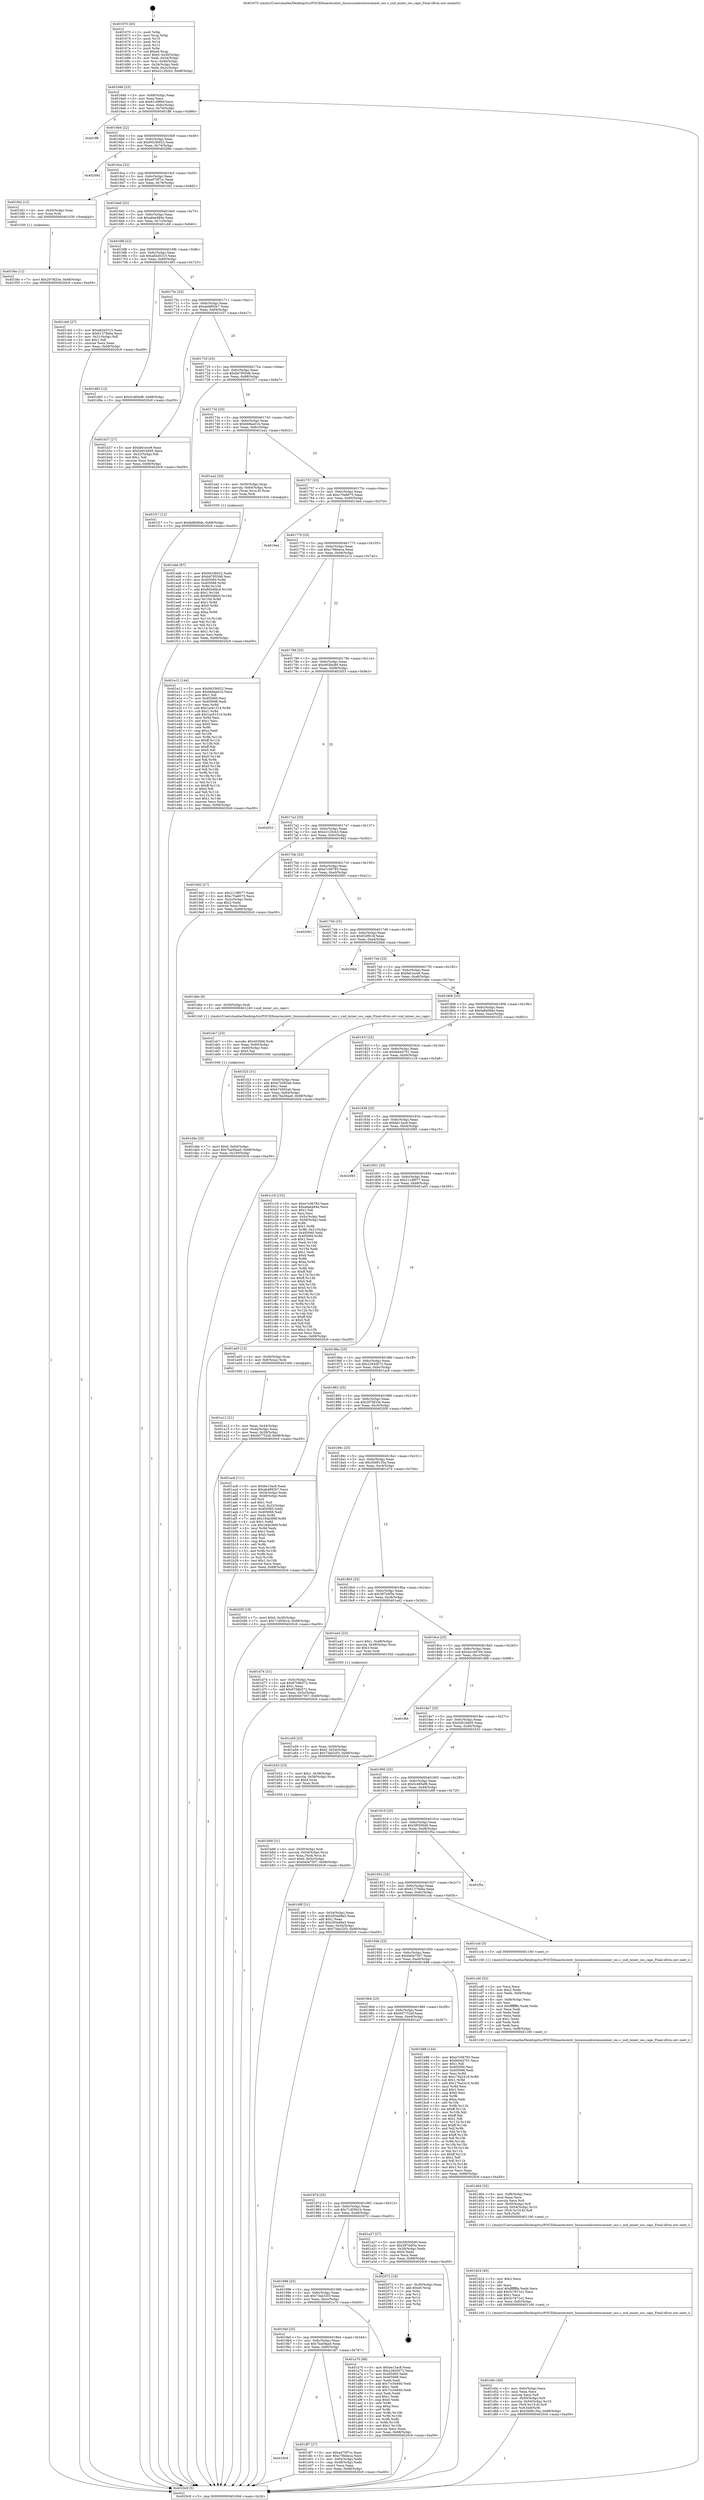 digraph "0x401670" {
  label = "0x401670 (/mnt/c/Users/mathe/Desktop/tcc/POCII/binaries/extr_linuxsoundcoreossmixer_oss.c_snd_mixer_oss_caps_Final-ollvm.out::main(0))"
  labelloc = "t"
  node[shape=record]

  Entry [label="",width=0.3,height=0.3,shape=circle,fillcolor=black,style=filled]
  "0x40169d" [label="{
     0x40169d [23]\l
     | [instrs]\l
     &nbsp;&nbsp;0x40169d \<+3\>: mov -0x68(%rbp),%eax\l
     &nbsp;&nbsp;0x4016a0 \<+2\>: mov %eax,%ecx\l
     &nbsp;&nbsp;0x4016a2 \<+6\>: sub $0x81c0f6bf,%ecx\l
     &nbsp;&nbsp;0x4016a8 \<+3\>: mov %eax,-0x6c(%rbp)\l
     &nbsp;&nbsp;0x4016ab \<+3\>: mov %ecx,-0x70(%rbp)\l
     &nbsp;&nbsp;0x4016ae \<+6\>: je 0000000000401ff6 \<main+0x986\>\l
  }"]
  "0x401ff6" [label="{
     0x401ff6\l
  }", style=dashed]
  "0x4016b4" [label="{
     0x4016b4 [22]\l
     | [instrs]\l
     &nbsp;&nbsp;0x4016b4 \<+5\>: jmp 00000000004016b9 \<main+0x49\>\l
     &nbsp;&nbsp;0x4016b9 \<+3\>: mov -0x6c(%rbp),%eax\l
     &nbsp;&nbsp;0x4016bc \<+5\>: sub $0x9433b022,%eax\l
     &nbsp;&nbsp;0x4016c1 \<+3\>: mov %eax,-0x74(%rbp)\l
     &nbsp;&nbsp;0x4016c4 \<+6\>: je 000000000040209d \<main+0xa2d\>\l
  }"]
  Exit [label="",width=0.3,height=0.3,shape=circle,fillcolor=black,style=filled,peripheries=2]
  "0x40209d" [label="{
     0x40209d\l
  }", style=dashed]
  "0x4016ca" [label="{
     0x4016ca [22]\l
     | [instrs]\l
     &nbsp;&nbsp;0x4016ca \<+5\>: jmp 00000000004016cf \<main+0x5f\>\l
     &nbsp;&nbsp;0x4016cf \<+3\>: mov -0x6c(%rbp),%eax\l
     &nbsp;&nbsp;0x4016d2 \<+5\>: sub $0xa470f7cc,%eax\l
     &nbsp;&nbsp;0x4016d7 \<+3\>: mov %eax,-0x78(%rbp)\l
     &nbsp;&nbsp;0x4016da \<+6\>: je 0000000000401f42 \<main+0x8d2\>\l
  }"]
  "0x401f4e" [label="{
     0x401f4e [12]\l
     | [instrs]\l
     &nbsp;&nbsp;0x401f4e \<+7\>: movl $0x297fd33e,-0x68(%rbp)\l
     &nbsp;&nbsp;0x401f55 \<+5\>: jmp 00000000004020c9 \<main+0xa59\>\l
  }"]
  "0x401f42" [label="{
     0x401f42 [12]\l
     | [instrs]\l
     &nbsp;&nbsp;0x401f42 \<+4\>: mov -0x50(%rbp),%rax\l
     &nbsp;&nbsp;0x401f46 \<+3\>: mov %rax,%rdi\l
     &nbsp;&nbsp;0x401f49 \<+5\>: call 0000000000401030 \<free@plt\>\l
     | [calls]\l
     &nbsp;&nbsp;0x401030 \{1\} (unknown)\l
  }"]
  "0x4016e0" [label="{
     0x4016e0 [22]\l
     | [instrs]\l
     &nbsp;&nbsp;0x4016e0 \<+5\>: jmp 00000000004016e5 \<main+0x75\>\l
     &nbsp;&nbsp;0x4016e5 \<+3\>: mov -0x6c(%rbp),%eax\l
     &nbsp;&nbsp;0x4016e8 \<+5\>: sub $0xa6ae484e,%eax\l
     &nbsp;&nbsp;0x4016ed \<+3\>: mov %eax,-0x7c(%rbp)\l
     &nbsp;&nbsp;0x4016f0 \<+6\>: je 0000000000401cb0 \<main+0x640\>\l
  }"]
  "0x401eb6" [label="{
     0x401eb6 [97]\l
     | [instrs]\l
     &nbsp;&nbsp;0x401eb6 \<+5\>: mov $0x9433b022,%edx\l
     &nbsp;&nbsp;0x401ebb \<+5\>: mov $0xbb7855d6,%esi\l
     &nbsp;&nbsp;0x401ec0 \<+8\>: mov 0x405060,%r8d\l
     &nbsp;&nbsp;0x401ec8 \<+8\>: mov 0x405068,%r9d\l
     &nbsp;&nbsp;0x401ed0 \<+3\>: mov %r8d,%r10d\l
     &nbsp;&nbsp;0x401ed3 \<+7\>: add $0x8004fdcd,%r10d\l
     &nbsp;&nbsp;0x401eda \<+4\>: sub $0x1,%r10d\l
     &nbsp;&nbsp;0x401ede \<+7\>: sub $0x8004fdcd,%r10d\l
     &nbsp;&nbsp;0x401ee5 \<+4\>: imul %r10d,%r8d\l
     &nbsp;&nbsp;0x401ee9 \<+4\>: and $0x1,%r8d\l
     &nbsp;&nbsp;0x401eed \<+4\>: cmp $0x0,%r8d\l
     &nbsp;&nbsp;0x401ef1 \<+4\>: sete %r11b\l
     &nbsp;&nbsp;0x401ef5 \<+4\>: cmp $0xa,%r9d\l
     &nbsp;&nbsp;0x401ef9 \<+3\>: setl %bl\l
     &nbsp;&nbsp;0x401efc \<+3\>: mov %r11b,%r14b\l
     &nbsp;&nbsp;0x401eff \<+3\>: and %bl,%r14b\l
     &nbsp;&nbsp;0x401f02 \<+3\>: xor %bl,%r11b\l
     &nbsp;&nbsp;0x401f05 \<+3\>: or %r11b,%r14b\l
     &nbsp;&nbsp;0x401f08 \<+4\>: test $0x1,%r14b\l
     &nbsp;&nbsp;0x401f0c \<+3\>: cmovne %esi,%edx\l
     &nbsp;&nbsp;0x401f0f \<+3\>: mov %edx,-0x68(%rbp)\l
     &nbsp;&nbsp;0x401f12 \<+5\>: jmp 00000000004020c9 \<main+0xa59\>\l
  }"]
  "0x401cb0" [label="{
     0x401cb0 [27]\l
     | [instrs]\l
     &nbsp;&nbsp;0x401cb0 \<+5\>: mov $0xa82e5315,%eax\l
     &nbsp;&nbsp;0x401cb5 \<+5\>: mov $0x61379a6a,%ecx\l
     &nbsp;&nbsp;0x401cba \<+3\>: mov -0x21(%rbp),%dl\l
     &nbsp;&nbsp;0x401cbd \<+3\>: test $0x1,%dl\l
     &nbsp;&nbsp;0x401cc0 \<+3\>: cmovne %ecx,%eax\l
     &nbsp;&nbsp;0x401cc3 \<+3\>: mov %eax,-0x68(%rbp)\l
     &nbsp;&nbsp;0x401cc6 \<+5\>: jmp 00000000004020c9 \<main+0xa59\>\l
  }"]
  "0x4016f6" [label="{
     0x4016f6 [22]\l
     | [instrs]\l
     &nbsp;&nbsp;0x4016f6 \<+5\>: jmp 00000000004016fb \<main+0x8b\>\l
     &nbsp;&nbsp;0x4016fb \<+3\>: mov -0x6c(%rbp),%eax\l
     &nbsp;&nbsp;0x4016fe \<+5\>: sub $0xa82e5315,%eax\l
     &nbsp;&nbsp;0x401703 \<+3\>: mov %eax,-0x80(%rbp)\l
     &nbsp;&nbsp;0x401706 \<+6\>: je 0000000000401d93 \<main+0x723\>\l
  }"]
  "0x4019c8" [label="{
     0x4019c8\l
  }", style=dashed]
  "0x401d93" [label="{
     0x401d93 [12]\l
     | [instrs]\l
     &nbsp;&nbsp;0x401d93 \<+7\>: movl $0x5c485ef8,-0x68(%rbp)\l
     &nbsp;&nbsp;0x401d9a \<+5\>: jmp 00000000004020c9 \<main+0xa59\>\l
  }"]
  "0x40170c" [label="{
     0x40170c [25]\l
     | [instrs]\l
     &nbsp;&nbsp;0x40170c \<+5\>: jmp 0000000000401711 \<main+0xa1\>\l
     &nbsp;&nbsp;0x401711 \<+3\>: mov -0x6c(%rbp),%eax\l
     &nbsp;&nbsp;0x401714 \<+5\>: sub $0xab4892b7,%eax\l
     &nbsp;&nbsp;0x401719 \<+6\>: mov %eax,-0x84(%rbp)\l
     &nbsp;&nbsp;0x40171f \<+6\>: je 0000000000401b37 \<main+0x4c7\>\l
  }"]
  "0x401df7" [label="{
     0x401df7 [27]\l
     | [instrs]\l
     &nbsp;&nbsp;0x401df7 \<+5\>: mov $0xa470f7cc,%eax\l
     &nbsp;&nbsp;0x401dfc \<+5\>: mov $0xc78bbeca,%ecx\l
     &nbsp;&nbsp;0x401e01 \<+3\>: mov -0x64(%rbp),%edx\l
     &nbsp;&nbsp;0x401e04 \<+3\>: cmp -0x48(%rbp),%edx\l
     &nbsp;&nbsp;0x401e07 \<+3\>: cmovl %ecx,%eax\l
     &nbsp;&nbsp;0x401e0a \<+3\>: mov %eax,-0x68(%rbp)\l
     &nbsp;&nbsp;0x401e0d \<+5\>: jmp 00000000004020c9 \<main+0xa59\>\l
  }"]
  "0x401b37" [label="{
     0x401b37 [27]\l
     | [instrs]\l
     &nbsp;&nbsp;0x401b37 \<+5\>: mov $0xfa61ece9,%eax\l
     &nbsp;&nbsp;0x401b3c \<+5\>: mov $0x5491bb95,%ecx\l
     &nbsp;&nbsp;0x401b41 \<+3\>: mov -0x22(%rbp),%dl\l
     &nbsp;&nbsp;0x401b44 \<+3\>: test $0x1,%dl\l
     &nbsp;&nbsp;0x401b47 \<+3\>: cmovne %ecx,%eax\l
     &nbsp;&nbsp;0x401b4a \<+3\>: mov %eax,-0x68(%rbp)\l
     &nbsp;&nbsp;0x401b4d \<+5\>: jmp 00000000004020c9 \<main+0xa59\>\l
  }"]
  "0x401725" [label="{
     0x401725 [25]\l
     | [instrs]\l
     &nbsp;&nbsp;0x401725 \<+5\>: jmp 000000000040172a \<main+0xba\>\l
     &nbsp;&nbsp;0x40172a \<+3\>: mov -0x6c(%rbp),%eax\l
     &nbsp;&nbsp;0x40172d \<+5\>: sub $0xbb7855d6,%eax\l
     &nbsp;&nbsp;0x401732 \<+6\>: mov %eax,-0x88(%rbp)\l
     &nbsp;&nbsp;0x401738 \<+6\>: je 0000000000401f17 \<main+0x8a7\>\l
  }"]
  "0x401dde" [label="{
     0x401dde [25]\l
     | [instrs]\l
     &nbsp;&nbsp;0x401dde \<+7\>: movl $0x0,-0x64(%rbp)\l
     &nbsp;&nbsp;0x401de5 \<+7\>: movl $0x7ba58aa0,-0x68(%rbp)\l
     &nbsp;&nbsp;0x401dec \<+6\>: mov %eax,-0x100(%rbp)\l
     &nbsp;&nbsp;0x401df2 \<+5\>: jmp 00000000004020c9 \<main+0xa59\>\l
  }"]
  "0x401f17" [label="{
     0x401f17 [12]\l
     | [instrs]\l
     &nbsp;&nbsp;0x401f17 \<+7\>: movl $0xfa8b08de,-0x68(%rbp)\l
     &nbsp;&nbsp;0x401f1e \<+5\>: jmp 00000000004020c9 \<main+0xa59\>\l
  }"]
  "0x40173e" [label="{
     0x40173e [25]\l
     | [instrs]\l
     &nbsp;&nbsp;0x40173e \<+5\>: jmp 0000000000401743 \<main+0xd3\>\l
     &nbsp;&nbsp;0x401743 \<+3\>: mov -0x6c(%rbp),%eax\l
     &nbsp;&nbsp;0x401746 \<+5\>: sub $0xbb8aa01b,%eax\l
     &nbsp;&nbsp;0x40174b \<+6\>: mov %eax,-0x8c(%rbp)\l
     &nbsp;&nbsp;0x401751 \<+6\>: je 0000000000401ea2 \<main+0x832\>\l
  }"]
  "0x401dc7" [label="{
     0x401dc7 [23]\l
     | [instrs]\l
     &nbsp;&nbsp;0x401dc7 \<+10\>: movabs $0x4030b6,%rdi\l
     &nbsp;&nbsp;0x401dd1 \<+3\>: mov %eax,-0x60(%rbp)\l
     &nbsp;&nbsp;0x401dd4 \<+3\>: mov -0x60(%rbp),%esi\l
     &nbsp;&nbsp;0x401dd7 \<+2\>: mov $0x0,%al\l
     &nbsp;&nbsp;0x401dd9 \<+5\>: call 0000000000401040 \<printf@plt\>\l
     | [calls]\l
     &nbsp;&nbsp;0x401040 \{1\} (unknown)\l
  }"]
  "0x401ea2" [label="{
     0x401ea2 [20]\l
     | [instrs]\l
     &nbsp;&nbsp;0x401ea2 \<+4\>: mov -0x50(%rbp),%rax\l
     &nbsp;&nbsp;0x401ea6 \<+4\>: movslq -0x64(%rbp),%rcx\l
     &nbsp;&nbsp;0x401eaa \<+4\>: mov (%rax,%rcx,8),%rax\l
     &nbsp;&nbsp;0x401eae \<+3\>: mov %rax,%rdi\l
     &nbsp;&nbsp;0x401eb1 \<+5\>: call 0000000000401030 \<free@plt\>\l
     | [calls]\l
     &nbsp;&nbsp;0x401030 \{1\} (unknown)\l
  }"]
  "0x401757" [label="{
     0x401757 [25]\l
     | [instrs]\l
     &nbsp;&nbsp;0x401757 \<+5\>: jmp 000000000040175c \<main+0xec\>\l
     &nbsp;&nbsp;0x40175c \<+3\>: mov -0x6c(%rbp),%eax\l
     &nbsp;&nbsp;0x40175f \<+5\>: sub $0xc70a8075,%eax\l
     &nbsp;&nbsp;0x401764 \<+6\>: mov %eax,-0x90(%rbp)\l
     &nbsp;&nbsp;0x40176a \<+6\>: je 00000000004019ed \<main+0x37d\>\l
  }"]
  "0x401d4c" [label="{
     0x401d4c [40]\l
     | [instrs]\l
     &nbsp;&nbsp;0x401d4c \<+6\>: mov -0xfc(%rbp),%ecx\l
     &nbsp;&nbsp;0x401d52 \<+3\>: imul %eax,%ecx\l
     &nbsp;&nbsp;0x401d55 \<+3\>: movslq %ecx,%r8\l
     &nbsp;&nbsp;0x401d58 \<+4\>: mov -0x50(%rbp),%r9\l
     &nbsp;&nbsp;0x401d5c \<+4\>: movslq -0x54(%rbp),%r10\l
     &nbsp;&nbsp;0x401d60 \<+4\>: mov (%r9,%r10,8),%r9\l
     &nbsp;&nbsp;0x401d64 \<+4\>: mov %r8,0x8(%r9)\l
     &nbsp;&nbsp;0x401d68 \<+7\>: movl $0x30d9135a,-0x68(%rbp)\l
     &nbsp;&nbsp;0x401d6f \<+5\>: jmp 00000000004020c9 \<main+0xa59\>\l
  }"]
  "0x4019ed" [label="{
     0x4019ed\l
  }", style=dashed]
  "0x401770" [label="{
     0x401770 [25]\l
     | [instrs]\l
     &nbsp;&nbsp;0x401770 \<+5\>: jmp 0000000000401775 \<main+0x105\>\l
     &nbsp;&nbsp;0x401775 \<+3\>: mov -0x6c(%rbp),%eax\l
     &nbsp;&nbsp;0x401778 \<+5\>: sub $0xc78bbeca,%eax\l
     &nbsp;&nbsp;0x40177d \<+6\>: mov %eax,-0x94(%rbp)\l
     &nbsp;&nbsp;0x401783 \<+6\>: je 0000000000401e12 \<main+0x7a2\>\l
  }"]
  "0x401d24" [label="{
     0x401d24 [40]\l
     | [instrs]\l
     &nbsp;&nbsp;0x401d24 \<+5\>: mov $0x2,%ecx\l
     &nbsp;&nbsp;0x401d29 \<+1\>: cltd\l
     &nbsp;&nbsp;0x401d2a \<+2\>: idiv %ecx\l
     &nbsp;&nbsp;0x401d2c \<+6\>: imul $0xfffffffe,%edx,%ecx\l
     &nbsp;&nbsp;0x401d32 \<+6\>: add $0x5c7671e1,%ecx\l
     &nbsp;&nbsp;0x401d38 \<+3\>: add $0x1,%ecx\l
     &nbsp;&nbsp;0x401d3b \<+6\>: sub $0x5c7671e1,%ecx\l
     &nbsp;&nbsp;0x401d41 \<+6\>: mov %ecx,-0xfc(%rbp)\l
     &nbsp;&nbsp;0x401d47 \<+5\>: call 0000000000401160 \<next_i\>\l
     | [calls]\l
     &nbsp;&nbsp;0x401160 \{1\} (/mnt/c/Users/mathe/Desktop/tcc/POCII/binaries/extr_linuxsoundcoreossmixer_oss.c_snd_mixer_oss_caps_Final-ollvm.out::next_i)\l
  }"]
  "0x401e12" [label="{
     0x401e12 [144]\l
     | [instrs]\l
     &nbsp;&nbsp;0x401e12 \<+5\>: mov $0x9433b022,%eax\l
     &nbsp;&nbsp;0x401e17 \<+5\>: mov $0xbb8aa01b,%ecx\l
     &nbsp;&nbsp;0x401e1c \<+2\>: mov $0x1,%dl\l
     &nbsp;&nbsp;0x401e1e \<+7\>: mov 0x405060,%esi\l
     &nbsp;&nbsp;0x401e25 \<+7\>: mov 0x405068,%edi\l
     &nbsp;&nbsp;0x401e2c \<+3\>: mov %esi,%r8d\l
     &nbsp;&nbsp;0x401e2f \<+7\>: sub $0x1ac61314,%r8d\l
     &nbsp;&nbsp;0x401e36 \<+4\>: sub $0x1,%r8d\l
     &nbsp;&nbsp;0x401e3a \<+7\>: add $0x1ac61314,%r8d\l
     &nbsp;&nbsp;0x401e41 \<+4\>: imul %r8d,%esi\l
     &nbsp;&nbsp;0x401e45 \<+3\>: and $0x1,%esi\l
     &nbsp;&nbsp;0x401e48 \<+3\>: cmp $0x0,%esi\l
     &nbsp;&nbsp;0x401e4b \<+4\>: sete %r9b\l
     &nbsp;&nbsp;0x401e4f \<+3\>: cmp $0xa,%edi\l
     &nbsp;&nbsp;0x401e52 \<+4\>: setl %r10b\l
     &nbsp;&nbsp;0x401e56 \<+3\>: mov %r9b,%r11b\l
     &nbsp;&nbsp;0x401e59 \<+4\>: xor $0xff,%r11b\l
     &nbsp;&nbsp;0x401e5d \<+3\>: mov %r10b,%bl\l
     &nbsp;&nbsp;0x401e60 \<+3\>: xor $0xff,%bl\l
     &nbsp;&nbsp;0x401e63 \<+3\>: xor $0x0,%dl\l
     &nbsp;&nbsp;0x401e66 \<+3\>: mov %r11b,%r14b\l
     &nbsp;&nbsp;0x401e69 \<+4\>: and $0x0,%r14b\l
     &nbsp;&nbsp;0x401e6d \<+3\>: and %dl,%r9b\l
     &nbsp;&nbsp;0x401e70 \<+3\>: mov %bl,%r15b\l
     &nbsp;&nbsp;0x401e73 \<+4\>: and $0x0,%r15b\l
     &nbsp;&nbsp;0x401e77 \<+3\>: and %dl,%r10b\l
     &nbsp;&nbsp;0x401e7a \<+3\>: or %r9b,%r14b\l
     &nbsp;&nbsp;0x401e7d \<+3\>: or %r10b,%r15b\l
     &nbsp;&nbsp;0x401e80 \<+3\>: xor %r15b,%r14b\l
     &nbsp;&nbsp;0x401e83 \<+3\>: or %bl,%r11b\l
     &nbsp;&nbsp;0x401e86 \<+4\>: xor $0xff,%r11b\l
     &nbsp;&nbsp;0x401e8a \<+3\>: or $0x0,%dl\l
     &nbsp;&nbsp;0x401e8d \<+3\>: and %dl,%r11b\l
     &nbsp;&nbsp;0x401e90 \<+3\>: or %r11b,%r14b\l
     &nbsp;&nbsp;0x401e93 \<+4\>: test $0x1,%r14b\l
     &nbsp;&nbsp;0x401e97 \<+3\>: cmovne %ecx,%eax\l
     &nbsp;&nbsp;0x401e9a \<+3\>: mov %eax,-0x68(%rbp)\l
     &nbsp;&nbsp;0x401e9d \<+5\>: jmp 00000000004020c9 \<main+0xa59\>\l
  }"]
  "0x401789" [label="{
     0x401789 [25]\l
     | [instrs]\l
     &nbsp;&nbsp;0x401789 \<+5\>: jmp 000000000040178e \<main+0x11e\>\l
     &nbsp;&nbsp;0x40178e \<+3\>: mov -0x6c(%rbp),%eax\l
     &nbsp;&nbsp;0x401791 \<+5\>: sub $0xd93fac80,%eax\l
     &nbsp;&nbsp;0x401796 \<+6\>: mov %eax,-0x98(%rbp)\l
     &nbsp;&nbsp;0x40179c \<+6\>: je 0000000000402053 \<main+0x9e3\>\l
  }"]
  "0x401d04" [label="{
     0x401d04 [32]\l
     | [instrs]\l
     &nbsp;&nbsp;0x401d04 \<+6\>: mov -0xf8(%rbp),%ecx\l
     &nbsp;&nbsp;0x401d0a \<+3\>: imul %eax,%ecx\l
     &nbsp;&nbsp;0x401d0d \<+3\>: movslq %ecx,%r8\l
     &nbsp;&nbsp;0x401d10 \<+4\>: mov -0x50(%rbp),%r9\l
     &nbsp;&nbsp;0x401d14 \<+4\>: movslq -0x54(%rbp),%r10\l
     &nbsp;&nbsp;0x401d18 \<+4\>: mov (%r9,%r10,8),%r9\l
     &nbsp;&nbsp;0x401d1c \<+3\>: mov %r8,(%r9)\l
     &nbsp;&nbsp;0x401d1f \<+5\>: call 0000000000401160 \<next_i\>\l
     | [calls]\l
     &nbsp;&nbsp;0x401160 \{1\} (/mnt/c/Users/mathe/Desktop/tcc/POCII/binaries/extr_linuxsoundcoreossmixer_oss.c_snd_mixer_oss_caps_Final-ollvm.out::next_i)\l
  }"]
  "0x402053" [label="{
     0x402053\l
  }", style=dashed]
  "0x4017a2" [label="{
     0x4017a2 [25]\l
     | [instrs]\l
     &nbsp;&nbsp;0x4017a2 \<+5\>: jmp 00000000004017a7 \<main+0x137\>\l
     &nbsp;&nbsp;0x4017a7 \<+3\>: mov -0x6c(%rbp),%eax\l
     &nbsp;&nbsp;0x4017aa \<+5\>: sub $0xe2120cb3,%eax\l
     &nbsp;&nbsp;0x4017af \<+6\>: mov %eax,-0x9c(%rbp)\l
     &nbsp;&nbsp;0x4017b5 \<+6\>: je 00000000004019d2 \<main+0x362\>\l
  }"]
  "0x401cd0" [label="{
     0x401cd0 [52]\l
     | [instrs]\l
     &nbsp;&nbsp;0x401cd0 \<+2\>: xor %ecx,%ecx\l
     &nbsp;&nbsp;0x401cd2 \<+5\>: mov $0x2,%edx\l
     &nbsp;&nbsp;0x401cd7 \<+6\>: mov %edx,-0xf4(%rbp)\l
     &nbsp;&nbsp;0x401cdd \<+1\>: cltd\l
     &nbsp;&nbsp;0x401cde \<+6\>: mov -0xf4(%rbp),%esi\l
     &nbsp;&nbsp;0x401ce4 \<+2\>: idiv %esi\l
     &nbsp;&nbsp;0x401ce6 \<+6\>: imul $0xfffffffe,%edx,%edx\l
     &nbsp;&nbsp;0x401cec \<+2\>: mov %ecx,%edi\l
     &nbsp;&nbsp;0x401cee \<+2\>: sub %edx,%edi\l
     &nbsp;&nbsp;0x401cf0 \<+2\>: mov %ecx,%edx\l
     &nbsp;&nbsp;0x401cf2 \<+3\>: sub $0x1,%edx\l
     &nbsp;&nbsp;0x401cf5 \<+2\>: add %edx,%edi\l
     &nbsp;&nbsp;0x401cf7 \<+2\>: sub %edi,%ecx\l
     &nbsp;&nbsp;0x401cf9 \<+6\>: mov %ecx,-0xf8(%rbp)\l
     &nbsp;&nbsp;0x401cff \<+5\>: call 0000000000401160 \<next_i\>\l
     | [calls]\l
     &nbsp;&nbsp;0x401160 \{1\} (/mnt/c/Users/mathe/Desktop/tcc/POCII/binaries/extr_linuxsoundcoreossmixer_oss.c_snd_mixer_oss_caps_Final-ollvm.out::next_i)\l
  }"]
  "0x4019d2" [label="{
     0x4019d2 [27]\l
     | [instrs]\l
     &nbsp;&nbsp;0x4019d2 \<+5\>: mov $0x2118f077,%eax\l
     &nbsp;&nbsp;0x4019d7 \<+5\>: mov $0xc70a8075,%ecx\l
     &nbsp;&nbsp;0x4019dc \<+3\>: mov -0x2c(%rbp),%edx\l
     &nbsp;&nbsp;0x4019df \<+3\>: cmp $0x2,%edx\l
     &nbsp;&nbsp;0x4019e2 \<+3\>: cmovne %ecx,%eax\l
     &nbsp;&nbsp;0x4019e5 \<+3\>: mov %eax,-0x68(%rbp)\l
     &nbsp;&nbsp;0x4019e8 \<+5\>: jmp 00000000004020c9 \<main+0xa59\>\l
  }"]
  "0x4017bb" [label="{
     0x4017bb [25]\l
     | [instrs]\l
     &nbsp;&nbsp;0x4017bb \<+5\>: jmp 00000000004017c0 \<main+0x150\>\l
     &nbsp;&nbsp;0x4017c0 \<+3\>: mov -0x6c(%rbp),%eax\l
     &nbsp;&nbsp;0x4017c3 \<+5\>: sub $0xe7c06783,%eax\l
     &nbsp;&nbsp;0x4017c8 \<+6\>: mov %eax,-0xa0(%rbp)\l
     &nbsp;&nbsp;0x4017ce \<+6\>: je 0000000000402091 \<main+0xa21\>\l
  }"]
  "0x4020c9" [label="{
     0x4020c9 [5]\l
     | [instrs]\l
     &nbsp;&nbsp;0x4020c9 \<+5\>: jmp 000000000040169d \<main+0x2d\>\l
  }"]
  "0x401670" [label="{
     0x401670 [45]\l
     | [instrs]\l
     &nbsp;&nbsp;0x401670 \<+1\>: push %rbp\l
     &nbsp;&nbsp;0x401671 \<+3\>: mov %rsp,%rbp\l
     &nbsp;&nbsp;0x401674 \<+2\>: push %r15\l
     &nbsp;&nbsp;0x401676 \<+2\>: push %r14\l
     &nbsp;&nbsp;0x401678 \<+2\>: push %r12\l
     &nbsp;&nbsp;0x40167a \<+1\>: push %rbx\l
     &nbsp;&nbsp;0x40167b \<+7\>: sub $0xe0,%rsp\l
     &nbsp;&nbsp;0x401682 \<+7\>: movl $0x0,-0x30(%rbp)\l
     &nbsp;&nbsp;0x401689 \<+3\>: mov %edi,-0x34(%rbp)\l
     &nbsp;&nbsp;0x40168c \<+4\>: mov %rsi,-0x40(%rbp)\l
     &nbsp;&nbsp;0x401690 \<+3\>: mov -0x34(%rbp),%edi\l
     &nbsp;&nbsp;0x401693 \<+3\>: mov %edi,-0x2c(%rbp)\l
     &nbsp;&nbsp;0x401696 \<+7\>: movl $0xe2120cb3,-0x68(%rbp)\l
  }"]
  "0x401b69" [label="{
     0x401b69 [31]\l
     | [instrs]\l
     &nbsp;&nbsp;0x401b69 \<+4\>: mov -0x50(%rbp),%rdi\l
     &nbsp;&nbsp;0x401b6d \<+4\>: movslq -0x54(%rbp),%rcx\l
     &nbsp;&nbsp;0x401b71 \<+4\>: mov %rax,(%rdi,%rcx,8)\l
     &nbsp;&nbsp;0x401b75 \<+7\>: movl $0x0,-0x5c(%rbp)\l
     &nbsp;&nbsp;0x401b7c \<+7\>: movl $0x640e7507,-0x68(%rbp)\l
     &nbsp;&nbsp;0x401b83 \<+5\>: jmp 00000000004020c9 \<main+0xa59\>\l
  }"]
  "0x402091" [label="{
     0x402091\l
  }", style=dashed]
  "0x4017d4" [label="{
     0x4017d4 [25]\l
     | [instrs]\l
     &nbsp;&nbsp;0x4017d4 \<+5\>: jmp 00000000004017d9 \<main+0x169\>\l
     &nbsp;&nbsp;0x4017d9 \<+3\>: mov -0x6c(%rbp),%eax\l
     &nbsp;&nbsp;0x4017dc \<+5\>: sub $0xf24f914f,%eax\l
     &nbsp;&nbsp;0x4017e1 \<+6\>: mov %eax,-0xa4(%rbp)\l
     &nbsp;&nbsp;0x4017e7 \<+6\>: je 00000000004020bd \<main+0xa4d\>\l
  }"]
  "0x4019af" [label="{
     0x4019af [25]\l
     | [instrs]\l
     &nbsp;&nbsp;0x4019af \<+5\>: jmp 00000000004019b4 \<main+0x344\>\l
     &nbsp;&nbsp;0x4019b4 \<+3\>: mov -0x6c(%rbp),%eax\l
     &nbsp;&nbsp;0x4019b7 \<+5\>: sub $0x7ba58aa0,%eax\l
     &nbsp;&nbsp;0x4019bc \<+6\>: mov %eax,-0xf0(%rbp)\l
     &nbsp;&nbsp;0x4019c2 \<+6\>: je 0000000000401df7 \<main+0x787\>\l
  }"]
  "0x4020bd" [label="{
     0x4020bd\l
  }", style=dashed]
  "0x4017ed" [label="{
     0x4017ed [25]\l
     | [instrs]\l
     &nbsp;&nbsp;0x4017ed \<+5\>: jmp 00000000004017f2 \<main+0x182\>\l
     &nbsp;&nbsp;0x4017f2 \<+3\>: mov -0x6c(%rbp),%eax\l
     &nbsp;&nbsp;0x4017f5 \<+5\>: sub $0xfa61ece9,%eax\l
     &nbsp;&nbsp;0x4017fa \<+6\>: mov %eax,-0xa8(%rbp)\l
     &nbsp;&nbsp;0x401800 \<+6\>: je 0000000000401dbe \<main+0x74e\>\l
  }"]
  "0x401a70" [label="{
     0x401a70 [88]\l
     | [instrs]\l
     &nbsp;&nbsp;0x401a70 \<+5\>: mov $0xbe13ac8,%eax\l
     &nbsp;&nbsp;0x401a75 \<+5\>: mov $0x22845072,%ecx\l
     &nbsp;&nbsp;0x401a7a \<+7\>: mov 0x405060,%edx\l
     &nbsp;&nbsp;0x401a81 \<+7\>: mov 0x405068,%esi\l
     &nbsp;&nbsp;0x401a88 \<+2\>: mov %edx,%edi\l
     &nbsp;&nbsp;0x401a8a \<+6\>: add $0x7cc5e840,%edi\l
     &nbsp;&nbsp;0x401a90 \<+3\>: sub $0x1,%edi\l
     &nbsp;&nbsp;0x401a93 \<+6\>: sub $0x7cc5e840,%edi\l
     &nbsp;&nbsp;0x401a99 \<+3\>: imul %edi,%edx\l
     &nbsp;&nbsp;0x401a9c \<+3\>: and $0x1,%edx\l
     &nbsp;&nbsp;0x401a9f \<+3\>: cmp $0x0,%edx\l
     &nbsp;&nbsp;0x401aa2 \<+4\>: sete %r8b\l
     &nbsp;&nbsp;0x401aa6 \<+3\>: cmp $0xa,%esi\l
     &nbsp;&nbsp;0x401aa9 \<+4\>: setl %r9b\l
     &nbsp;&nbsp;0x401aad \<+3\>: mov %r8b,%r10b\l
     &nbsp;&nbsp;0x401ab0 \<+3\>: and %r9b,%r10b\l
     &nbsp;&nbsp;0x401ab3 \<+3\>: xor %r9b,%r8b\l
     &nbsp;&nbsp;0x401ab6 \<+3\>: or %r8b,%r10b\l
     &nbsp;&nbsp;0x401ab9 \<+4\>: test $0x1,%r10b\l
     &nbsp;&nbsp;0x401abd \<+3\>: cmovne %ecx,%eax\l
     &nbsp;&nbsp;0x401ac0 \<+3\>: mov %eax,-0x68(%rbp)\l
     &nbsp;&nbsp;0x401ac3 \<+5\>: jmp 00000000004020c9 \<main+0xa59\>\l
  }"]
  "0x401dbe" [label="{
     0x401dbe [9]\l
     | [instrs]\l
     &nbsp;&nbsp;0x401dbe \<+4\>: mov -0x50(%rbp),%rdi\l
     &nbsp;&nbsp;0x401dc2 \<+5\>: call 0000000000401240 \<snd_mixer_oss_caps\>\l
     | [calls]\l
     &nbsp;&nbsp;0x401240 \{1\} (/mnt/c/Users/mathe/Desktop/tcc/POCII/binaries/extr_linuxsoundcoreossmixer_oss.c_snd_mixer_oss_caps_Final-ollvm.out::snd_mixer_oss_caps)\l
  }"]
  "0x401806" [label="{
     0x401806 [25]\l
     | [instrs]\l
     &nbsp;&nbsp;0x401806 \<+5\>: jmp 000000000040180b \<main+0x19b\>\l
     &nbsp;&nbsp;0x40180b \<+3\>: mov -0x6c(%rbp),%eax\l
     &nbsp;&nbsp;0x40180e \<+5\>: sub $0xfa8b08de,%eax\l
     &nbsp;&nbsp;0x401813 \<+6\>: mov %eax,-0xac(%rbp)\l
     &nbsp;&nbsp;0x401819 \<+6\>: je 0000000000401f23 \<main+0x8b3\>\l
  }"]
  "0x401996" [label="{
     0x401996 [25]\l
     | [instrs]\l
     &nbsp;&nbsp;0x401996 \<+5\>: jmp 000000000040199b \<main+0x32b\>\l
     &nbsp;&nbsp;0x40199b \<+3\>: mov -0x6c(%rbp),%eax\l
     &nbsp;&nbsp;0x40199e \<+5\>: sub $0x73ab32f3,%eax\l
     &nbsp;&nbsp;0x4019a3 \<+6\>: mov %eax,-0xec(%rbp)\l
     &nbsp;&nbsp;0x4019a9 \<+6\>: je 0000000000401a70 \<main+0x400\>\l
  }"]
  "0x401f23" [label="{
     0x401f23 [31]\l
     | [instrs]\l
     &nbsp;&nbsp;0x401f23 \<+3\>: mov -0x64(%rbp),%eax\l
     &nbsp;&nbsp;0x401f26 \<+5\>: add $0xb74592ab,%eax\l
     &nbsp;&nbsp;0x401f2b \<+3\>: add $0x1,%eax\l
     &nbsp;&nbsp;0x401f2e \<+5\>: sub $0xb74592ab,%eax\l
     &nbsp;&nbsp;0x401f33 \<+3\>: mov %eax,-0x64(%rbp)\l
     &nbsp;&nbsp;0x401f36 \<+7\>: movl $0x7ba58aa0,-0x68(%rbp)\l
     &nbsp;&nbsp;0x401f3d \<+5\>: jmp 00000000004020c9 \<main+0xa59\>\l
  }"]
  "0x40181f" [label="{
     0x40181f [25]\l
     | [instrs]\l
     &nbsp;&nbsp;0x40181f \<+5\>: jmp 0000000000401824 \<main+0x1b4\>\l
     &nbsp;&nbsp;0x401824 \<+3\>: mov -0x6c(%rbp),%eax\l
     &nbsp;&nbsp;0x401827 \<+5\>: sub $0xfeb44701,%eax\l
     &nbsp;&nbsp;0x40182c \<+6\>: mov %eax,-0xb0(%rbp)\l
     &nbsp;&nbsp;0x401832 \<+6\>: je 0000000000401c18 \<main+0x5a8\>\l
  }"]
  "0x402072" [label="{
     0x402072 [19]\l
     | [instrs]\l
     &nbsp;&nbsp;0x402072 \<+3\>: mov -0x30(%rbp),%eax\l
     &nbsp;&nbsp;0x402075 \<+7\>: add $0xe0,%rsp\l
     &nbsp;&nbsp;0x40207c \<+1\>: pop %rbx\l
     &nbsp;&nbsp;0x40207d \<+2\>: pop %r12\l
     &nbsp;&nbsp;0x40207f \<+2\>: pop %r14\l
     &nbsp;&nbsp;0x402081 \<+2\>: pop %r15\l
     &nbsp;&nbsp;0x402083 \<+1\>: pop %rbp\l
     &nbsp;&nbsp;0x402084 \<+1\>: ret\l
  }"]
  "0x401c18" [label="{
     0x401c18 [152]\l
     | [instrs]\l
     &nbsp;&nbsp;0x401c18 \<+5\>: mov $0xe7c06783,%eax\l
     &nbsp;&nbsp;0x401c1d \<+5\>: mov $0xa6ae484e,%ecx\l
     &nbsp;&nbsp;0x401c22 \<+2\>: mov $0x1,%dl\l
     &nbsp;&nbsp;0x401c24 \<+2\>: xor %esi,%esi\l
     &nbsp;&nbsp;0x401c26 \<+3\>: mov -0x5c(%rbp),%edi\l
     &nbsp;&nbsp;0x401c29 \<+3\>: cmp -0x58(%rbp),%edi\l
     &nbsp;&nbsp;0x401c2c \<+4\>: setl %r8b\l
     &nbsp;&nbsp;0x401c30 \<+4\>: and $0x1,%r8b\l
     &nbsp;&nbsp;0x401c34 \<+4\>: mov %r8b,-0x21(%rbp)\l
     &nbsp;&nbsp;0x401c38 \<+7\>: mov 0x405060,%edi\l
     &nbsp;&nbsp;0x401c3f \<+8\>: mov 0x405068,%r9d\l
     &nbsp;&nbsp;0x401c47 \<+3\>: sub $0x1,%esi\l
     &nbsp;&nbsp;0x401c4a \<+3\>: mov %edi,%r10d\l
     &nbsp;&nbsp;0x401c4d \<+3\>: add %esi,%r10d\l
     &nbsp;&nbsp;0x401c50 \<+4\>: imul %r10d,%edi\l
     &nbsp;&nbsp;0x401c54 \<+3\>: and $0x1,%edi\l
     &nbsp;&nbsp;0x401c57 \<+3\>: cmp $0x0,%edi\l
     &nbsp;&nbsp;0x401c5a \<+4\>: sete %r8b\l
     &nbsp;&nbsp;0x401c5e \<+4\>: cmp $0xa,%r9d\l
     &nbsp;&nbsp;0x401c62 \<+4\>: setl %r11b\l
     &nbsp;&nbsp;0x401c66 \<+3\>: mov %r8b,%bl\l
     &nbsp;&nbsp;0x401c69 \<+3\>: xor $0xff,%bl\l
     &nbsp;&nbsp;0x401c6c \<+3\>: mov %r11b,%r14b\l
     &nbsp;&nbsp;0x401c6f \<+4\>: xor $0xff,%r14b\l
     &nbsp;&nbsp;0x401c73 \<+3\>: xor $0x0,%dl\l
     &nbsp;&nbsp;0x401c76 \<+3\>: mov %bl,%r15b\l
     &nbsp;&nbsp;0x401c79 \<+4\>: and $0x0,%r15b\l
     &nbsp;&nbsp;0x401c7d \<+3\>: and %dl,%r8b\l
     &nbsp;&nbsp;0x401c80 \<+3\>: mov %r14b,%r12b\l
     &nbsp;&nbsp;0x401c83 \<+4\>: and $0x0,%r12b\l
     &nbsp;&nbsp;0x401c87 \<+3\>: and %dl,%r11b\l
     &nbsp;&nbsp;0x401c8a \<+3\>: or %r8b,%r15b\l
     &nbsp;&nbsp;0x401c8d \<+3\>: or %r11b,%r12b\l
     &nbsp;&nbsp;0x401c90 \<+3\>: xor %r12b,%r15b\l
     &nbsp;&nbsp;0x401c93 \<+3\>: or %r14b,%bl\l
     &nbsp;&nbsp;0x401c96 \<+3\>: xor $0xff,%bl\l
     &nbsp;&nbsp;0x401c99 \<+3\>: or $0x0,%dl\l
     &nbsp;&nbsp;0x401c9c \<+2\>: and %dl,%bl\l
     &nbsp;&nbsp;0x401c9e \<+3\>: or %bl,%r15b\l
     &nbsp;&nbsp;0x401ca1 \<+4\>: test $0x1,%r15b\l
     &nbsp;&nbsp;0x401ca5 \<+3\>: cmovne %ecx,%eax\l
     &nbsp;&nbsp;0x401ca8 \<+3\>: mov %eax,-0x68(%rbp)\l
     &nbsp;&nbsp;0x401cab \<+5\>: jmp 00000000004020c9 \<main+0xa59\>\l
  }"]
  "0x401838" [label="{
     0x401838 [25]\l
     | [instrs]\l
     &nbsp;&nbsp;0x401838 \<+5\>: jmp 000000000040183d \<main+0x1cd\>\l
     &nbsp;&nbsp;0x40183d \<+3\>: mov -0x6c(%rbp),%eax\l
     &nbsp;&nbsp;0x401840 \<+5\>: sub $0xbe13ac8,%eax\l
     &nbsp;&nbsp;0x401845 \<+6\>: mov %eax,-0xb4(%rbp)\l
     &nbsp;&nbsp;0x40184b \<+6\>: je 0000000000402085 \<main+0xa15\>\l
  }"]
  "0x401a59" [label="{
     0x401a59 [23]\l
     | [instrs]\l
     &nbsp;&nbsp;0x401a59 \<+4\>: mov %rax,-0x50(%rbp)\l
     &nbsp;&nbsp;0x401a5d \<+7\>: movl $0x0,-0x54(%rbp)\l
     &nbsp;&nbsp;0x401a64 \<+7\>: movl $0x73ab32f3,-0x68(%rbp)\l
     &nbsp;&nbsp;0x401a6b \<+5\>: jmp 00000000004020c9 \<main+0xa59\>\l
  }"]
  "0x402085" [label="{
     0x402085\l
  }", style=dashed]
  "0x401851" [label="{
     0x401851 [25]\l
     | [instrs]\l
     &nbsp;&nbsp;0x401851 \<+5\>: jmp 0000000000401856 \<main+0x1e6\>\l
     &nbsp;&nbsp;0x401856 \<+3\>: mov -0x6c(%rbp),%eax\l
     &nbsp;&nbsp;0x401859 \<+5\>: sub $0x2118f077,%eax\l
     &nbsp;&nbsp;0x40185e \<+6\>: mov %eax,-0xb8(%rbp)\l
     &nbsp;&nbsp;0x401864 \<+6\>: je 0000000000401a05 \<main+0x395\>\l
  }"]
  "0x40197d" [label="{
     0x40197d [25]\l
     | [instrs]\l
     &nbsp;&nbsp;0x40197d \<+5\>: jmp 0000000000401982 \<main+0x312\>\l
     &nbsp;&nbsp;0x401982 \<+3\>: mov -0x6c(%rbp),%eax\l
     &nbsp;&nbsp;0x401985 \<+5\>: sub $0x71d05b1b,%eax\l
     &nbsp;&nbsp;0x40198a \<+6\>: mov %eax,-0xe8(%rbp)\l
     &nbsp;&nbsp;0x401990 \<+6\>: je 0000000000402072 \<main+0xa02\>\l
  }"]
  "0x401a05" [label="{
     0x401a05 [13]\l
     | [instrs]\l
     &nbsp;&nbsp;0x401a05 \<+4\>: mov -0x40(%rbp),%rax\l
     &nbsp;&nbsp;0x401a09 \<+4\>: mov 0x8(%rax),%rdi\l
     &nbsp;&nbsp;0x401a0d \<+5\>: call 0000000000401060 \<atoi@plt\>\l
     | [calls]\l
     &nbsp;&nbsp;0x401060 \{1\} (unknown)\l
  }"]
  "0x40186a" [label="{
     0x40186a [25]\l
     | [instrs]\l
     &nbsp;&nbsp;0x40186a \<+5\>: jmp 000000000040186f \<main+0x1ff\>\l
     &nbsp;&nbsp;0x40186f \<+3\>: mov -0x6c(%rbp),%eax\l
     &nbsp;&nbsp;0x401872 \<+5\>: sub $0x22845072,%eax\l
     &nbsp;&nbsp;0x401877 \<+6\>: mov %eax,-0xbc(%rbp)\l
     &nbsp;&nbsp;0x40187d \<+6\>: je 0000000000401ac8 \<main+0x458\>\l
  }"]
  "0x401a12" [label="{
     0x401a12 [21]\l
     | [instrs]\l
     &nbsp;&nbsp;0x401a12 \<+3\>: mov %eax,-0x44(%rbp)\l
     &nbsp;&nbsp;0x401a15 \<+3\>: mov -0x44(%rbp),%eax\l
     &nbsp;&nbsp;0x401a18 \<+3\>: mov %eax,-0x28(%rbp)\l
     &nbsp;&nbsp;0x401a1b \<+7\>: movl $0x6d7752ef,-0x68(%rbp)\l
     &nbsp;&nbsp;0x401a22 \<+5\>: jmp 00000000004020c9 \<main+0xa59\>\l
  }"]
  "0x401a27" [label="{
     0x401a27 [27]\l
     | [instrs]\l
     &nbsp;&nbsp;0x401a27 \<+5\>: mov $0x5f0500d0,%eax\l
     &nbsp;&nbsp;0x401a2c \<+5\>: mov $0x387d4f3e,%ecx\l
     &nbsp;&nbsp;0x401a31 \<+3\>: mov -0x28(%rbp),%edx\l
     &nbsp;&nbsp;0x401a34 \<+3\>: cmp $0x0,%edx\l
     &nbsp;&nbsp;0x401a37 \<+3\>: cmove %ecx,%eax\l
     &nbsp;&nbsp;0x401a3a \<+3\>: mov %eax,-0x68(%rbp)\l
     &nbsp;&nbsp;0x401a3d \<+5\>: jmp 00000000004020c9 \<main+0xa59\>\l
  }"]
  "0x401ac8" [label="{
     0x401ac8 [111]\l
     | [instrs]\l
     &nbsp;&nbsp;0x401ac8 \<+5\>: mov $0xbe13ac8,%eax\l
     &nbsp;&nbsp;0x401acd \<+5\>: mov $0xab4892b7,%ecx\l
     &nbsp;&nbsp;0x401ad2 \<+3\>: mov -0x54(%rbp),%edx\l
     &nbsp;&nbsp;0x401ad5 \<+3\>: cmp -0x48(%rbp),%edx\l
     &nbsp;&nbsp;0x401ad8 \<+4\>: setl %sil\l
     &nbsp;&nbsp;0x401adc \<+4\>: and $0x1,%sil\l
     &nbsp;&nbsp;0x401ae0 \<+4\>: mov %sil,-0x22(%rbp)\l
     &nbsp;&nbsp;0x401ae4 \<+7\>: mov 0x405060,%edx\l
     &nbsp;&nbsp;0x401aeb \<+7\>: mov 0x405068,%edi\l
     &nbsp;&nbsp;0x401af2 \<+3\>: mov %edx,%r8d\l
     &nbsp;&nbsp;0x401af5 \<+7\>: add $0x16da366f,%r8d\l
     &nbsp;&nbsp;0x401afc \<+4\>: sub $0x1,%r8d\l
     &nbsp;&nbsp;0x401b00 \<+7\>: sub $0x16da366f,%r8d\l
     &nbsp;&nbsp;0x401b07 \<+4\>: imul %r8d,%edx\l
     &nbsp;&nbsp;0x401b0b \<+3\>: and $0x1,%edx\l
     &nbsp;&nbsp;0x401b0e \<+3\>: cmp $0x0,%edx\l
     &nbsp;&nbsp;0x401b11 \<+4\>: sete %sil\l
     &nbsp;&nbsp;0x401b15 \<+3\>: cmp $0xa,%edi\l
     &nbsp;&nbsp;0x401b18 \<+4\>: setl %r9b\l
     &nbsp;&nbsp;0x401b1c \<+3\>: mov %sil,%r10b\l
     &nbsp;&nbsp;0x401b1f \<+3\>: and %r9b,%r10b\l
     &nbsp;&nbsp;0x401b22 \<+3\>: xor %r9b,%sil\l
     &nbsp;&nbsp;0x401b25 \<+3\>: or %sil,%r10b\l
     &nbsp;&nbsp;0x401b28 \<+4\>: test $0x1,%r10b\l
     &nbsp;&nbsp;0x401b2c \<+3\>: cmovne %ecx,%eax\l
     &nbsp;&nbsp;0x401b2f \<+3\>: mov %eax,-0x68(%rbp)\l
     &nbsp;&nbsp;0x401b32 \<+5\>: jmp 00000000004020c9 \<main+0xa59\>\l
  }"]
  "0x401883" [label="{
     0x401883 [25]\l
     | [instrs]\l
     &nbsp;&nbsp;0x401883 \<+5\>: jmp 0000000000401888 \<main+0x218\>\l
     &nbsp;&nbsp;0x401888 \<+3\>: mov -0x6c(%rbp),%eax\l
     &nbsp;&nbsp;0x40188b \<+5\>: sub $0x297fd33e,%eax\l
     &nbsp;&nbsp;0x401890 \<+6\>: mov %eax,-0xc0(%rbp)\l
     &nbsp;&nbsp;0x401896 \<+6\>: je 000000000040205f \<main+0x9ef\>\l
  }"]
  "0x401964" [label="{
     0x401964 [25]\l
     | [instrs]\l
     &nbsp;&nbsp;0x401964 \<+5\>: jmp 0000000000401969 \<main+0x2f9\>\l
     &nbsp;&nbsp;0x401969 \<+3\>: mov -0x6c(%rbp),%eax\l
     &nbsp;&nbsp;0x40196c \<+5\>: sub $0x6d7752ef,%eax\l
     &nbsp;&nbsp;0x401971 \<+6\>: mov %eax,-0xe4(%rbp)\l
     &nbsp;&nbsp;0x401977 \<+6\>: je 0000000000401a27 \<main+0x3b7\>\l
  }"]
  "0x40205f" [label="{
     0x40205f [19]\l
     | [instrs]\l
     &nbsp;&nbsp;0x40205f \<+7\>: movl $0x0,-0x30(%rbp)\l
     &nbsp;&nbsp;0x402066 \<+7\>: movl $0x71d05b1b,-0x68(%rbp)\l
     &nbsp;&nbsp;0x40206d \<+5\>: jmp 00000000004020c9 \<main+0xa59\>\l
  }"]
  "0x40189c" [label="{
     0x40189c [25]\l
     | [instrs]\l
     &nbsp;&nbsp;0x40189c \<+5\>: jmp 00000000004018a1 \<main+0x231\>\l
     &nbsp;&nbsp;0x4018a1 \<+3\>: mov -0x6c(%rbp),%eax\l
     &nbsp;&nbsp;0x4018a4 \<+5\>: sub $0x30d9135a,%eax\l
     &nbsp;&nbsp;0x4018a9 \<+6\>: mov %eax,-0xc4(%rbp)\l
     &nbsp;&nbsp;0x4018af \<+6\>: je 0000000000401d74 \<main+0x704\>\l
  }"]
  "0x401b88" [label="{
     0x401b88 [144]\l
     | [instrs]\l
     &nbsp;&nbsp;0x401b88 \<+5\>: mov $0xe7c06783,%eax\l
     &nbsp;&nbsp;0x401b8d \<+5\>: mov $0xfeb44701,%ecx\l
     &nbsp;&nbsp;0x401b92 \<+2\>: mov $0x1,%dl\l
     &nbsp;&nbsp;0x401b94 \<+7\>: mov 0x405060,%esi\l
     &nbsp;&nbsp;0x401b9b \<+7\>: mov 0x405068,%edi\l
     &nbsp;&nbsp;0x401ba2 \<+3\>: mov %esi,%r8d\l
     &nbsp;&nbsp;0x401ba5 \<+7\>: sub $0x176a2416,%r8d\l
     &nbsp;&nbsp;0x401bac \<+4\>: sub $0x1,%r8d\l
     &nbsp;&nbsp;0x401bb0 \<+7\>: add $0x176a2416,%r8d\l
     &nbsp;&nbsp;0x401bb7 \<+4\>: imul %r8d,%esi\l
     &nbsp;&nbsp;0x401bbb \<+3\>: and $0x1,%esi\l
     &nbsp;&nbsp;0x401bbe \<+3\>: cmp $0x0,%esi\l
     &nbsp;&nbsp;0x401bc1 \<+4\>: sete %r9b\l
     &nbsp;&nbsp;0x401bc5 \<+3\>: cmp $0xa,%edi\l
     &nbsp;&nbsp;0x401bc8 \<+4\>: setl %r10b\l
     &nbsp;&nbsp;0x401bcc \<+3\>: mov %r9b,%r11b\l
     &nbsp;&nbsp;0x401bcf \<+4\>: xor $0xff,%r11b\l
     &nbsp;&nbsp;0x401bd3 \<+3\>: mov %r10b,%bl\l
     &nbsp;&nbsp;0x401bd6 \<+3\>: xor $0xff,%bl\l
     &nbsp;&nbsp;0x401bd9 \<+3\>: xor $0x1,%dl\l
     &nbsp;&nbsp;0x401bdc \<+3\>: mov %r11b,%r14b\l
     &nbsp;&nbsp;0x401bdf \<+4\>: and $0xff,%r14b\l
     &nbsp;&nbsp;0x401be3 \<+3\>: and %dl,%r9b\l
     &nbsp;&nbsp;0x401be6 \<+3\>: mov %bl,%r15b\l
     &nbsp;&nbsp;0x401be9 \<+4\>: and $0xff,%r15b\l
     &nbsp;&nbsp;0x401bed \<+3\>: and %dl,%r10b\l
     &nbsp;&nbsp;0x401bf0 \<+3\>: or %r9b,%r14b\l
     &nbsp;&nbsp;0x401bf3 \<+3\>: or %r10b,%r15b\l
     &nbsp;&nbsp;0x401bf6 \<+3\>: xor %r15b,%r14b\l
     &nbsp;&nbsp;0x401bf9 \<+3\>: or %bl,%r11b\l
     &nbsp;&nbsp;0x401bfc \<+4\>: xor $0xff,%r11b\l
     &nbsp;&nbsp;0x401c00 \<+3\>: or $0x1,%dl\l
     &nbsp;&nbsp;0x401c03 \<+3\>: and %dl,%r11b\l
     &nbsp;&nbsp;0x401c06 \<+3\>: or %r11b,%r14b\l
     &nbsp;&nbsp;0x401c09 \<+4\>: test $0x1,%r14b\l
     &nbsp;&nbsp;0x401c0d \<+3\>: cmovne %ecx,%eax\l
     &nbsp;&nbsp;0x401c10 \<+3\>: mov %eax,-0x68(%rbp)\l
     &nbsp;&nbsp;0x401c13 \<+5\>: jmp 00000000004020c9 \<main+0xa59\>\l
  }"]
  "0x401d74" [label="{
     0x401d74 [31]\l
     | [instrs]\l
     &nbsp;&nbsp;0x401d74 \<+3\>: mov -0x5c(%rbp),%eax\l
     &nbsp;&nbsp;0x401d77 \<+5\>: sub $0x8758b572,%eax\l
     &nbsp;&nbsp;0x401d7c \<+3\>: add $0x1,%eax\l
     &nbsp;&nbsp;0x401d7f \<+5\>: add $0x8758b572,%eax\l
     &nbsp;&nbsp;0x401d84 \<+3\>: mov %eax,-0x5c(%rbp)\l
     &nbsp;&nbsp;0x401d87 \<+7\>: movl $0x640e7507,-0x68(%rbp)\l
     &nbsp;&nbsp;0x401d8e \<+5\>: jmp 00000000004020c9 \<main+0xa59\>\l
  }"]
  "0x4018b5" [label="{
     0x4018b5 [25]\l
     | [instrs]\l
     &nbsp;&nbsp;0x4018b5 \<+5\>: jmp 00000000004018ba \<main+0x24a\>\l
     &nbsp;&nbsp;0x4018ba \<+3\>: mov -0x6c(%rbp),%eax\l
     &nbsp;&nbsp;0x4018bd \<+5\>: sub $0x387d4f3e,%eax\l
     &nbsp;&nbsp;0x4018c2 \<+6\>: mov %eax,-0xc8(%rbp)\l
     &nbsp;&nbsp;0x4018c8 \<+6\>: je 0000000000401a42 \<main+0x3d2\>\l
  }"]
  "0x40194b" [label="{
     0x40194b [25]\l
     | [instrs]\l
     &nbsp;&nbsp;0x40194b \<+5\>: jmp 0000000000401950 \<main+0x2e0\>\l
     &nbsp;&nbsp;0x401950 \<+3\>: mov -0x6c(%rbp),%eax\l
     &nbsp;&nbsp;0x401953 \<+5\>: sub $0x640e7507,%eax\l
     &nbsp;&nbsp;0x401958 \<+6\>: mov %eax,-0xe0(%rbp)\l
     &nbsp;&nbsp;0x40195e \<+6\>: je 0000000000401b88 \<main+0x518\>\l
  }"]
  "0x401a42" [label="{
     0x401a42 [23]\l
     | [instrs]\l
     &nbsp;&nbsp;0x401a42 \<+7\>: movl $0x1,-0x48(%rbp)\l
     &nbsp;&nbsp;0x401a49 \<+4\>: movslq -0x48(%rbp),%rax\l
     &nbsp;&nbsp;0x401a4d \<+4\>: shl $0x3,%rax\l
     &nbsp;&nbsp;0x401a51 \<+3\>: mov %rax,%rdi\l
     &nbsp;&nbsp;0x401a54 \<+5\>: call 0000000000401050 \<malloc@plt\>\l
     | [calls]\l
     &nbsp;&nbsp;0x401050 \{1\} (unknown)\l
  }"]
  "0x4018ce" [label="{
     0x4018ce [25]\l
     | [instrs]\l
     &nbsp;&nbsp;0x4018ce \<+5\>: jmp 00000000004018d3 \<main+0x263\>\l
     &nbsp;&nbsp;0x4018d3 \<+3\>: mov -0x6c(%rbp),%eax\l
     &nbsp;&nbsp;0x4018d6 \<+5\>: sub $0x4a1dd7d4,%eax\l
     &nbsp;&nbsp;0x4018db \<+6\>: mov %eax,-0xcc(%rbp)\l
     &nbsp;&nbsp;0x4018e1 \<+6\>: je 0000000000401f66 \<main+0x8f6\>\l
  }"]
  "0x401ccb" [label="{
     0x401ccb [5]\l
     | [instrs]\l
     &nbsp;&nbsp;0x401ccb \<+5\>: call 0000000000401160 \<next_i\>\l
     | [calls]\l
     &nbsp;&nbsp;0x401160 \{1\} (/mnt/c/Users/mathe/Desktop/tcc/POCII/binaries/extr_linuxsoundcoreossmixer_oss.c_snd_mixer_oss_caps_Final-ollvm.out::next_i)\l
  }"]
  "0x401f66" [label="{
     0x401f66\l
  }", style=dashed]
  "0x4018e7" [label="{
     0x4018e7 [25]\l
     | [instrs]\l
     &nbsp;&nbsp;0x4018e7 \<+5\>: jmp 00000000004018ec \<main+0x27c\>\l
     &nbsp;&nbsp;0x4018ec \<+3\>: mov -0x6c(%rbp),%eax\l
     &nbsp;&nbsp;0x4018ef \<+5\>: sub $0x5491bb95,%eax\l
     &nbsp;&nbsp;0x4018f4 \<+6\>: mov %eax,-0xd0(%rbp)\l
     &nbsp;&nbsp;0x4018fa \<+6\>: je 0000000000401b52 \<main+0x4e2\>\l
  }"]
  "0x401932" [label="{
     0x401932 [25]\l
     | [instrs]\l
     &nbsp;&nbsp;0x401932 \<+5\>: jmp 0000000000401937 \<main+0x2c7\>\l
     &nbsp;&nbsp;0x401937 \<+3\>: mov -0x6c(%rbp),%eax\l
     &nbsp;&nbsp;0x40193a \<+5\>: sub $0x61379a6a,%eax\l
     &nbsp;&nbsp;0x40193f \<+6\>: mov %eax,-0xdc(%rbp)\l
     &nbsp;&nbsp;0x401945 \<+6\>: je 0000000000401ccb \<main+0x65b\>\l
  }"]
  "0x401b52" [label="{
     0x401b52 [23]\l
     | [instrs]\l
     &nbsp;&nbsp;0x401b52 \<+7\>: movl $0x1,-0x58(%rbp)\l
     &nbsp;&nbsp;0x401b59 \<+4\>: movslq -0x58(%rbp),%rax\l
     &nbsp;&nbsp;0x401b5d \<+4\>: shl $0x4,%rax\l
     &nbsp;&nbsp;0x401b61 \<+3\>: mov %rax,%rdi\l
     &nbsp;&nbsp;0x401b64 \<+5\>: call 0000000000401050 \<malloc@plt\>\l
     | [calls]\l
     &nbsp;&nbsp;0x401050 \{1\} (unknown)\l
  }"]
  "0x401900" [label="{
     0x401900 [25]\l
     | [instrs]\l
     &nbsp;&nbsp;0x401900 \<+5\>: jmp 0000000000401905 \<main+0x295\>\l
     &nbsp;&nbsp;0x401905 \<+3\>: mov -0x6c(%rbp),%eax\l
     &nbsp;&nbsp;0x401908 \<+5\>: sub $0x5c485ef8,%eax\l
     &nbsp;&nbsp;0x40190d \<+6\>: mov %eax,-0xd4(%rbp)\l
     &nbsp;&nbsp;0x401913 \<+6\>: je 0000000000401d9f \<main+0x72f\>\l
  }"]
  "0x401f5a" [label="{
     0x401f5a\l
  }", style=dashed]
  "0x401d9f" [label="{
     0x401d9f [31]\l
     | [instrs]\l
     &nbsp;&nbsp;0x401d9f \<+3\>: mov -0x54(%rbp),%eax\l
     &nbsp;&nbsp;0x401da2 \<+5\>: sub $0x283ad9a3,%eax\l
     &nbsp;&nbsp;0x401da7 \<+3\>: add $0x1,%eax\l
     &nbsp;&nbsp;0x401daa \<+5\>: add $0x283ad9a3,%eax\l
     &nbsp;&nbsp;0x401daf \<+3\>: mov %eax,-0x54(%rbp)\l
     &nbsp;&nbsp;0x401db2 \<+7\>: movl $0x73ab32f3,-0x68(%rbp)\l
     &nbsp;&nbsp;0x401db9 \<+5\>: jmp 00000000004020c9 \<main+0xa59\>\l
  }"]
  "0x401919" [label="{
     0x401919 [25]\l
     | [instrs]\l
     &nbsp;&nbsp;0x401919 \<+5\>: jmp 000000000040191e \<main+0x2ae\>\l
     &nbsp;&nbsp;0x40191e \<+3\>: mov -0x6c(%rbp),%eax\l
     &nbsp;&nbsp;0x401921 \<+5\>: sub $0x5f0500d0,%eax\l
     &nbsp;&nbsp;0x401926 \<+6\>: mov %eax,-0xd8(%rbp)\l
     &nbsp;&nbsp;0x40192c \<+6\>: je 0000000000401f5a \<main+0x8ea\>\l
  }"]
  Entry -> "0x401670" [label=" 1"]
  "0x40169d" -> "0x401ff6" [label=" 0"]
  "0x40169d" -> "0x4016b4" [label=" 31"]
  "0x402072" -> Exit [label=" 1"]
  "0x4016b4" -> "0x40209d" [label=" 0"]
  "0x4016b4" -> "0x4016ca" [label=" 31"]
  "0x40205f" -> "0x4020c9" [label=" 1"]
  "0x4016ca" -> "0x401f42" [label=" 1"]
  "0x4016ca" -> "0x4016e0" [label=" 30"]
  "0x401f4e" -> "0x4020c9" [label=" 1"]
  "0x4016e0" -> "0x401cb0" [label=" 2"]
  "0x4016e0" -> "0x4016f6" [label=" 28"]
  "0x401f42" -> "0x401f4e" [label=" 1"]
  "0x4016f6" -> "0x401d93" [label=" 1"]
  "0x4016f6" -> "0x40170c" [label=" 27"]
  "0x401f23" -> "0x4020c9" [label=" 1"]
  "0x40170c" -> "0x401b37" [label=" 2"]
  "0x40170c" -> "0x401725" [label=" 25"]
  "0x401f17" -> "0x4020c9" [label=" 1"]
  "0x401725" -> "0x401f17" [label=" 1"]
  "0x401725" -> "0x40173e" [label=" 24"]
  "0x401ea2" -> "0x401eb6" [label=" 1"]
  "0x40173e" -> "0x401ea2" [label=" 1"]
  "0x40173e" -> "0x401757" [label=" 23"]
  "0x401e12" -> "0x4020c9" [label=" 1"]
  "0x401757" -> "0x4019ed" [label=" 0"]
  "0x401757" -> "0x401770" [label=" 23"]
  "0x401df7" -> "0x4020c9" [label=" 2"]
  "0x401770" -> "0x401e12" [label=" 1"]
  "0x401770" -> "0x401789" [label=" 22"]
  "0x4019af" -> "0x4019c8" [label=" 0"]
  "0x401789" -> "0x402053" [label=" 0"]
  "0x401789" -> "0x4017a2" [label=" 22"]
  "0x4019af" -> "0x401df7" [label=" 2"]
  "0x4017a2" -> "0x4019d2" [label=" 1"]
  "0x4017a2" -> "0x4017bb" [label=" 21"]
  "0x4019d2" -> "0x4020c9" [label=" 1"]
  "0x401670" -> "0x40169d" [label=" 1"]
  "0x4020c9" -> "0x40169d" [label=" 30"]
  "0x401eb6" -> "0x4020c9" [label=" 1"]
  "0x4017bb" -> "0x402091" [label=" 0"]
  "0x4017bb" -> "0x4017d4" [label=" 21"]
  "0x401dde" -> "0x4020c9" [label=" 1"]
  "0x4017d4" -> "0x4020bd" [label=" 0"]
  "0x4017d4" -> "0x4017ed" [label=" 21"]
  "0x401dc7" -> "0x401dde" [label=" 1"]
  "0x4017ed" -> "0x401dbe" [label=" 1"]
  "0x4017ed" -> "0x401806" [label=" 20"]
  "0x401dbe" -> "0x401dc7" [label=" 1"]
  "0x401806" -> "0x401f23" [label=" 1"]
  "0x401806" -> "0x40181f" [label=" 19"]
  "0x401d93" -> "0x4020c9" [label=" 1"]
  "0x40181f" -> "0x401c18" [label=" 2"]
  "0x40181f" -> "0x401838" [label=" 17"]
  "0x401d74" -> "0x4020c9" [label=" 1"]
  "0x401838" -> "0x402085" [label=" 0"]
  "0x401838" -> "0x401851" [label=" 17"]
  "0x401d24" -> "0x401d4c" [label=" 1"]
  "0x401851" -> "0x401a05" [label=" 1"]
  "0x401851" -> "0x40186a" [label=" 16"]
  "0x401a05" -> "0x401a12" [label=" 1"]
  "0x401a12" -> "0x4020c9" [label=" 1"]
  "0x401d04" -> "0x401d24" [label=" 1"]
  "0x40186a" -> "0x401ac8" [label=" 2"]
  "0x40186a" -> "0x401883" [label=" 14"]
  "0x401cd0" -> "0x401d04" [label=" 1"]
  "0x401883" -> "0x40205f" [label=" 1"]
  "0x401883" -> "0x40189c" [label=" 13"]
  "0x401cb0" -> "0x4020c9" [label=" 2"]
  "0x40189c" -> "0x401d74" [label=" 1"]
  "0x40189c" -> "0x4018b5" [label=" 12"]
  "0x401c18" -> "0x4020c9" [label=" 2"]
  "0x4018b5" -> "0x401a42" [label=" 1"]
  "0x4018b5" -> "0x4018ce" [label=" 11"]
  "0x401b69" -> "0x4020c9" [label=" 1"]
  "0x4018ce" -> "0x401f66" [label=" 0"]
  "0x4018ce" -> "0x4018e7" [label=" 11"]
  "0x401b52" -> "0x401b69" [label=" 1"]
  "0x4018e7" -> "0x401b52" [label=" 1"]
  "0x4018e7" -> "0x401900" [label=" 10"]
  "0x401ac8" -> "0x4020c9" [label=" 2"]
  "0x401900" -> "0x401d9f" [label=" 1"]
  "0x401900" -> "0x401919" [label=" 9"]
  "0x401a70" -> "0x4020c9" [label=" 2"]
  "0x401919" -> "0x401f5a" [label=" 0"]
  "0x401919" -> "0x401932" [label=" 9"]
  "0x401b37" -> "0x4020c9" [label=" 2"]
  "0x401932" -> "0x401ccb" [label=" 1"]
  "0x401932" -> "0x40194b" [label=" 8"]
  "0x401b88" -> "0x4020c9" [label=" 2"]
  "0x40194b" -> "0x401b88" [label=" 2"]
  "0x40194b" -> "0x401964" [label=" 6"]
  "0x401ccb" -> "0x401cd0" [label=" 1"]
  "0x401964" -> "0x401a27" [label=" 1"]
  "0x401964" -> "0x40197d" [label=" 5"]
  "0x401a27" -> "0x4020c9" [label=" 1"]
  "0x401a42" -> "0x401a59" [label=" 1"]
  "0x401a59" -> "0x4020c9" [label=" 1"]
  "0x401d4c" -> "0x4020c9" [label=" 1"]
  "0x40197d" -> "0x402072" [label=" 1"]
  "0x40197d" -> "0x401996" [label=" 4"]
  "0x401d9f" -> "0x4020c9" [label=" 1"]
  "0x401996" -> "0x401a70" [label=" 2"]
  "0x401996" -> "0x4019af" [label=" 2"]
}
